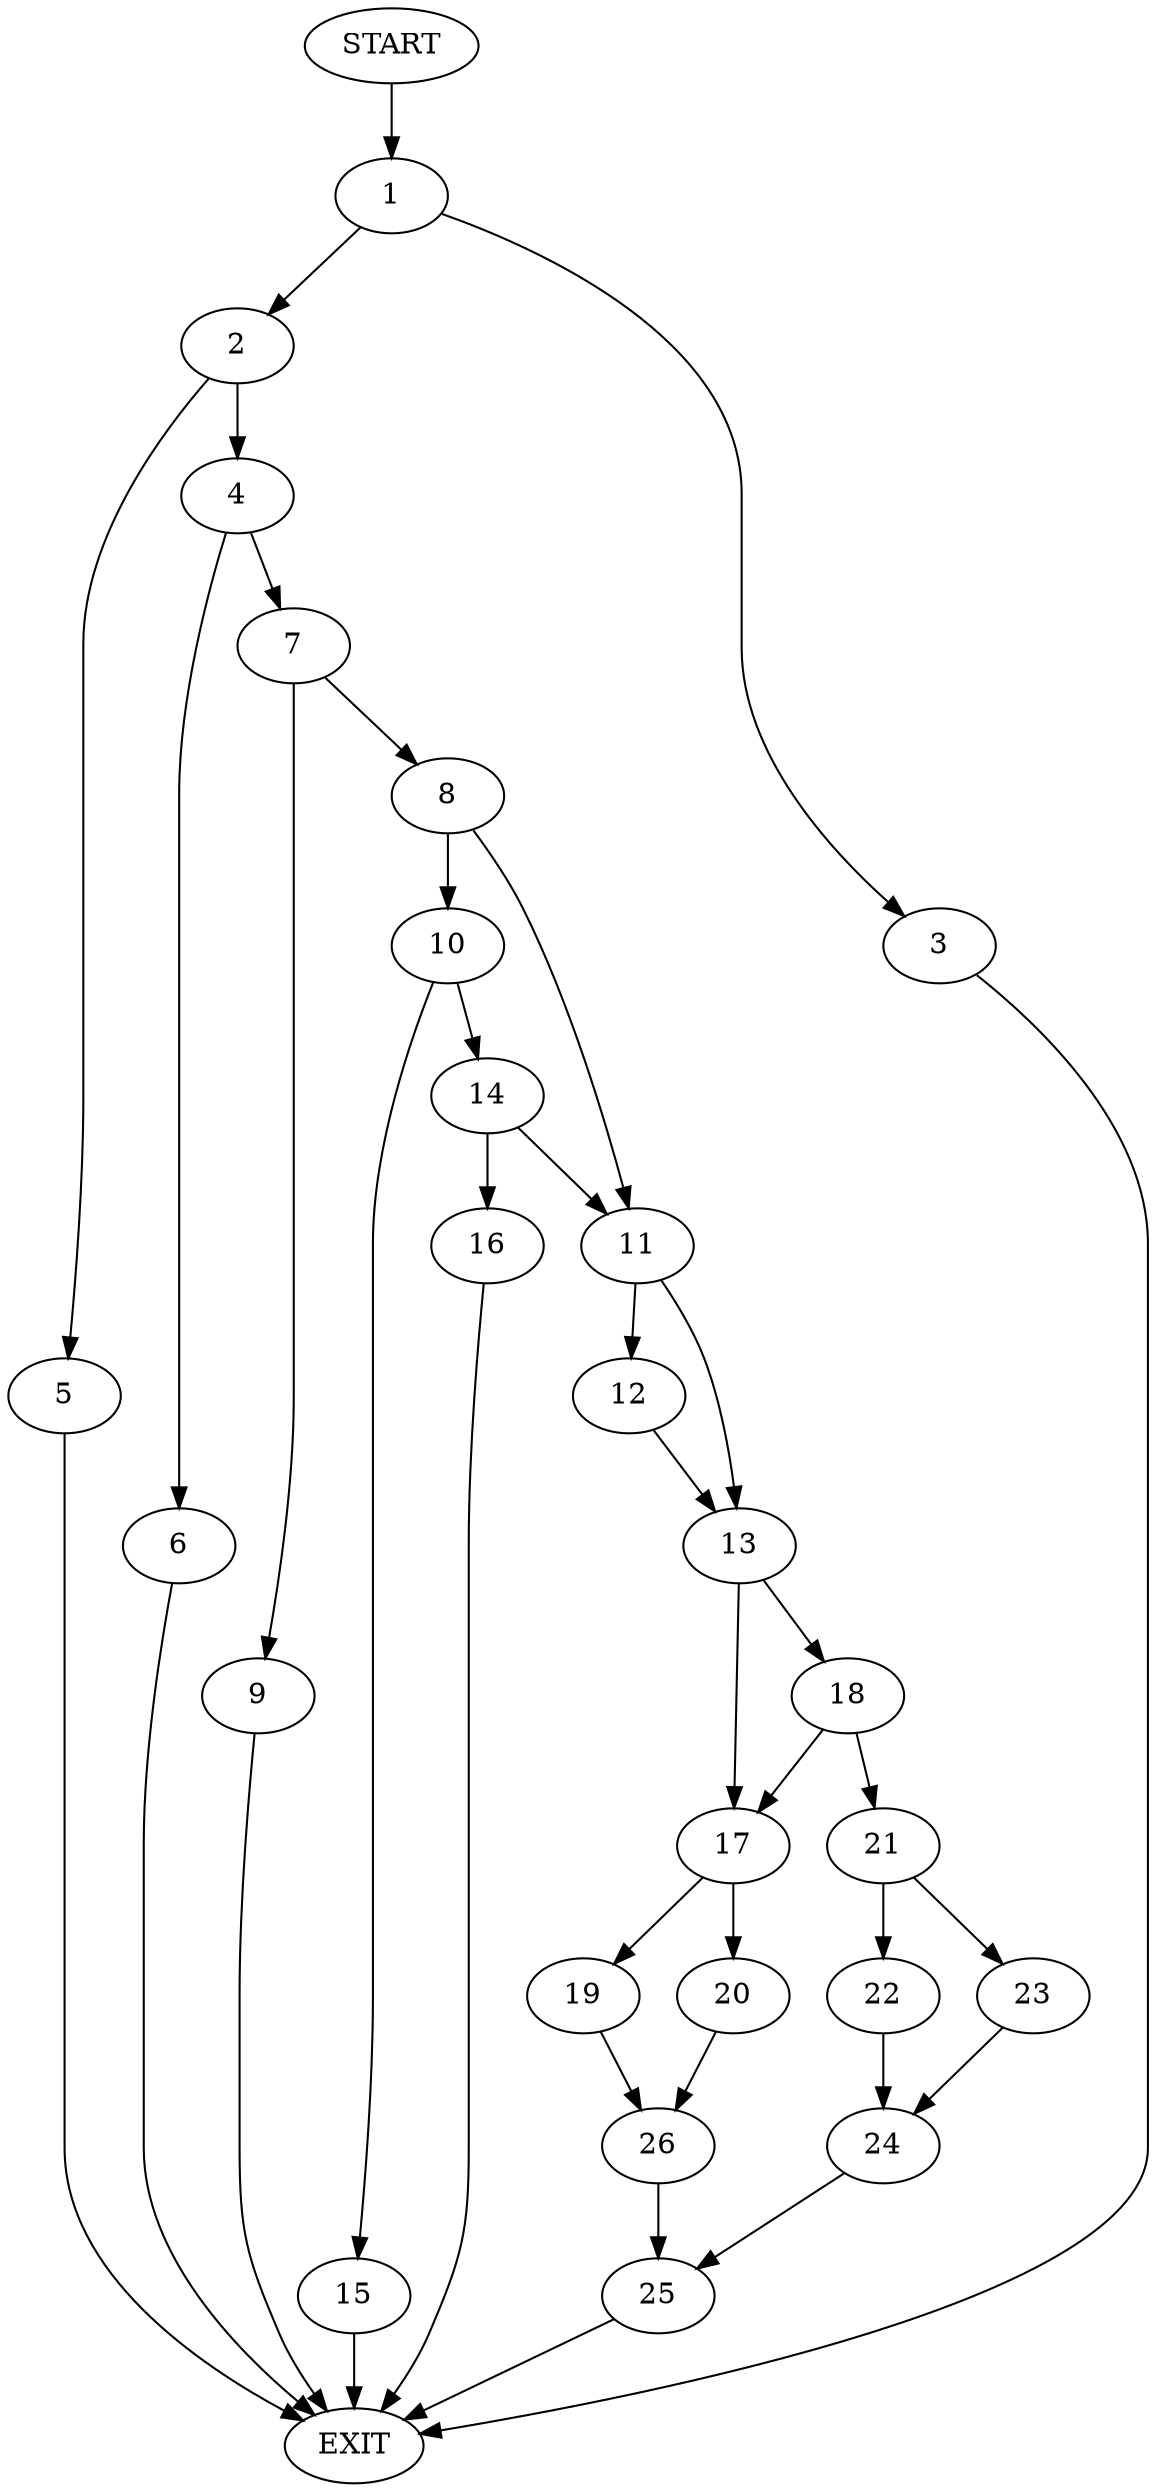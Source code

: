 digraph {
0 [label="START"]
27 [label="EXIT"]
0 -> 1
1 -> 2
1 -> 3
3 -> 27
2 -> 4
2 -> 5
4 -> 6
4 -> 7
5 -> 27
6 -> 27
7 -> 8
7 -> 9
9 -> 27
8 -> 10
8 -> 11
11 -> 12
11 -> 13
10 -> 14
10 -> 15
15 -> 27
14 -> 11
14 -> 16
16 -> 27
13 -> 17
13 -> 18
12 -> 13
17 -> 19
17 -> 20
18 -> 17
18 -> 21
21 -> 22
21 -> 23
22 -> 24
23 -> 24
24 -> 25
25 -> 27
19 -> 26
20 -> 26
26 -> 25
}
